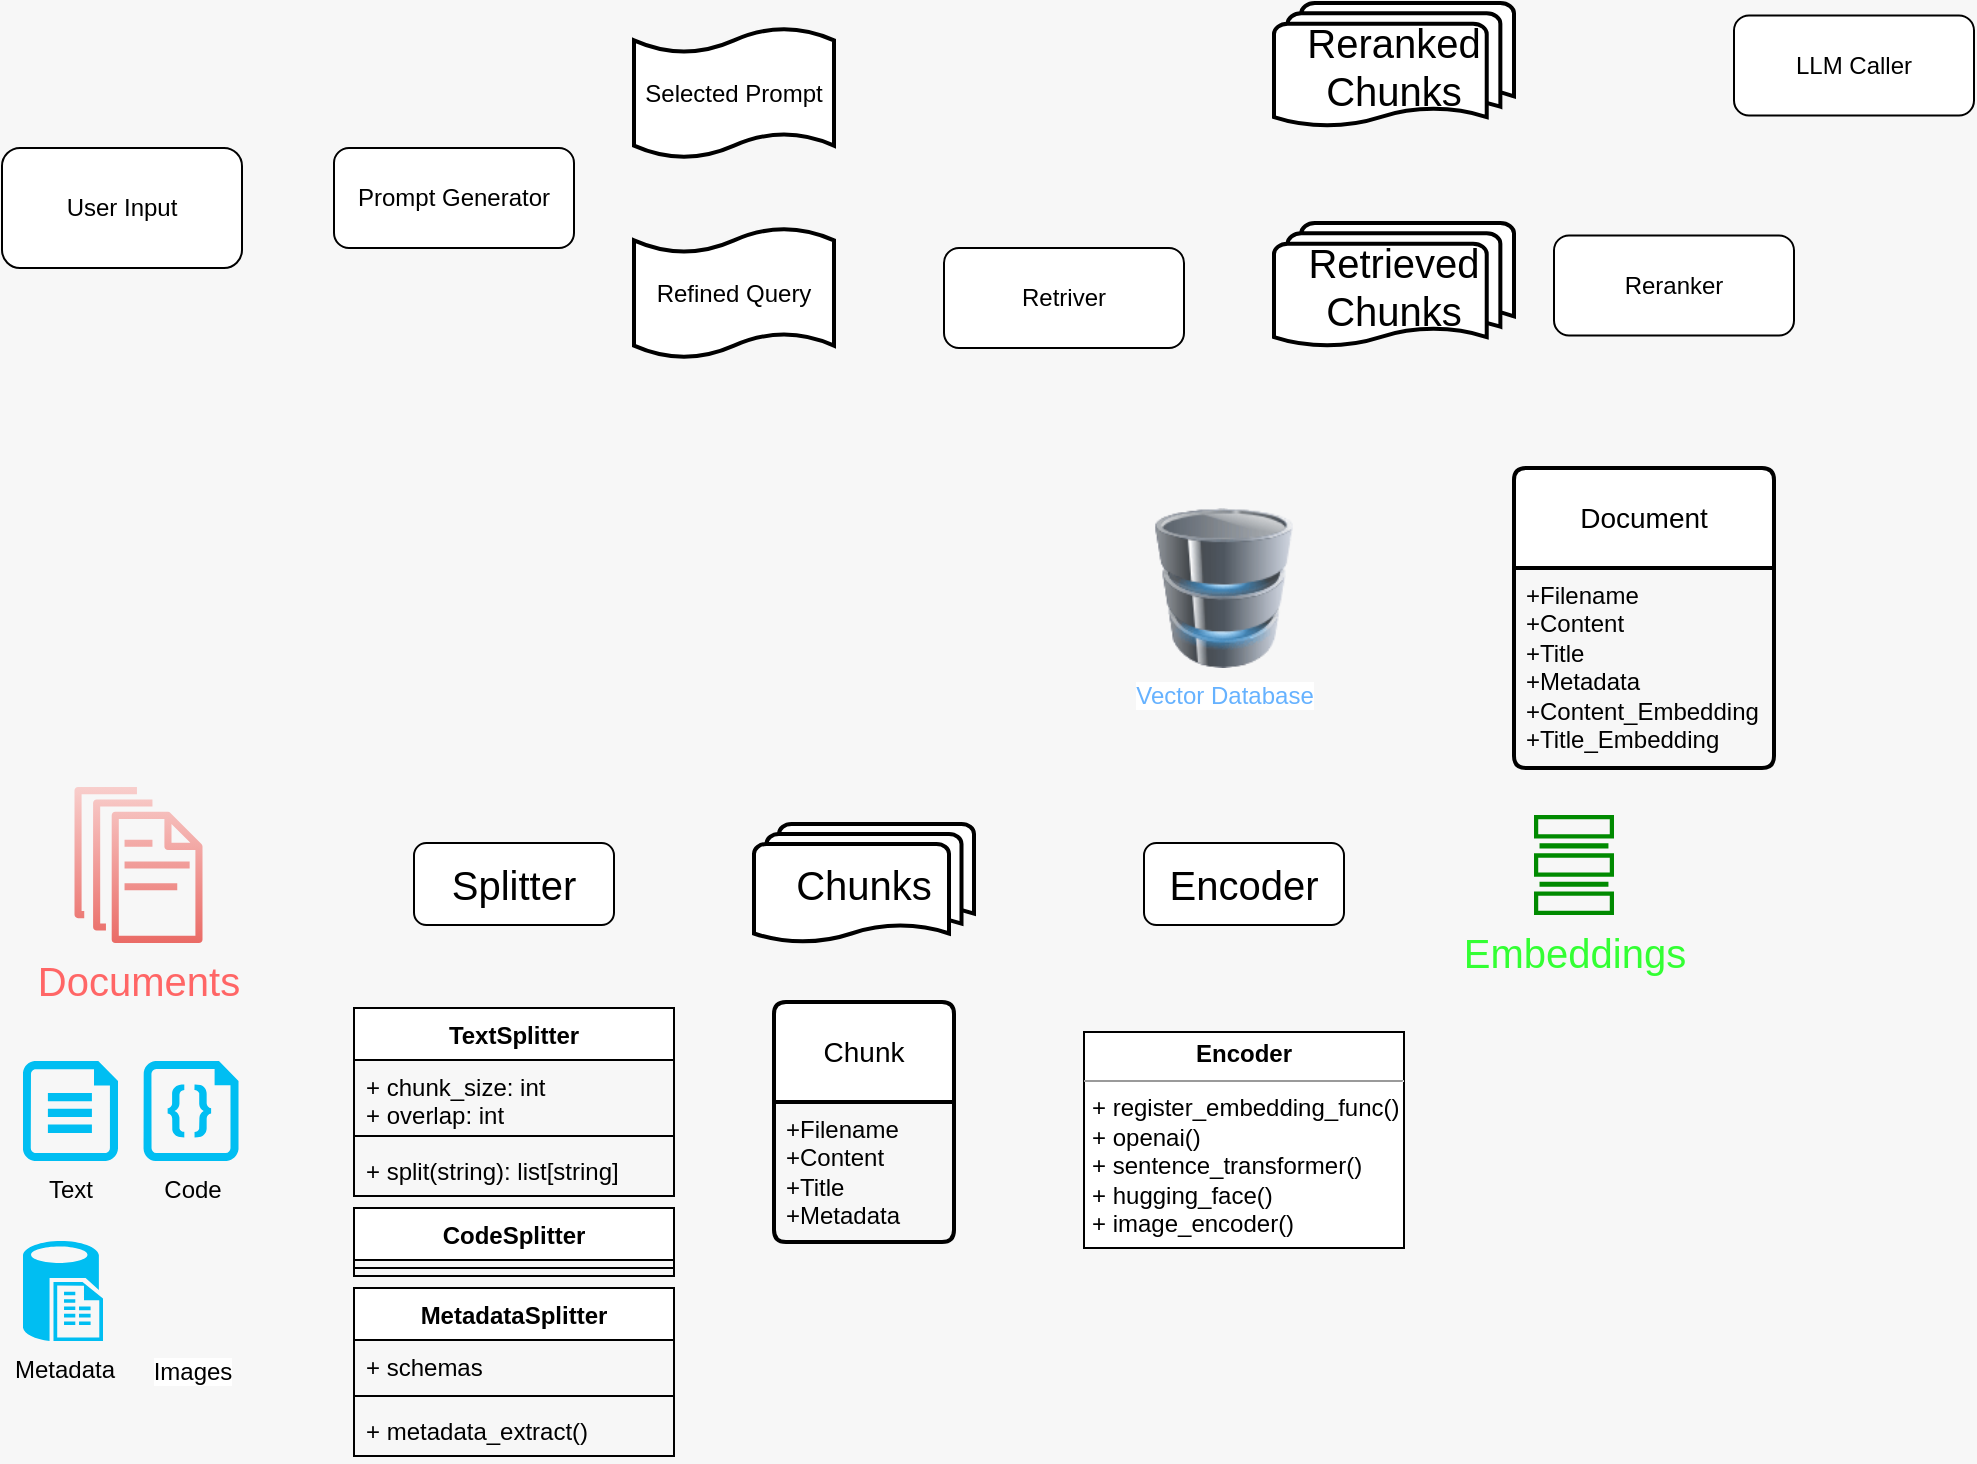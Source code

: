 <mxfile version="23.1.1" type="github">
  <diagram id="6a731a19-8d31-9384-78a2-239565b7b9f0" name="Page-1">
    <mxGraphModel dx="1434" dy="770" grid="1" gridSize="10" guides="1" tooltips="1" connect="1" arrows="1" fold="1" page="1" pageScale="1" pageWidth="1169" pageHeight="827" background="#F7F7F7" math="0" shadow="0">
      <root>
        <mxCell id="0" />
        <mxCell id="1" parent="0" />
        <mxCell id="F0DF5Nve_Ln5ljsZZCzn-12" value="Chunks" style="strokeWidth=2;html=1;shape=mxgraph.flowchart.multi-document;whiteSpace=wrap;fontSize=20;" vertex="1" parent="1">
          <mxGeometry x="430" y="498" width="110" height="60" as="geometry" />
        </mxCell>
        <mxCell id="F0DF5Nve_Ln5ljsZZCzn-24" value="Splitter" style="rounded=1;whiteSpace=wrap;html=1;fontSize=20;" vertex="1" parent="1">
          <mxGeometry x="260" y="507.5" width="100" height="41" as="geometry" />
        </mxCell>
        <mxCell id="F0DF5Nve_Ln5ljsZZCzn-26" value="&lt;font color=&quot;#ff6666&quot; style=&quot;font-size: 20px;&quot;&gt;Documents&lt;/font&gt;" style="sketch=0;outlineConnect=0;dashed=0;verticalLabelPosition=bottom;verticalAlign=top;align=center;html=1;fontSize=20;fontStyle=0;aspect=fixed;pointerEvents=1;shape=mxgraph.aws4.documents;fillColor=#f8cecc;strokeColor=#b85450;gradientColor=#ea6b66;" vertex="1" parent="1">
          <mxGeometry x="90.25" y="479.5" width="64" height="78" as="geometry" />
        </mxCell>
        <mxCell id="F0DF5Nve_Ln5ljsZZCzn-28" value="Encoder" style="rounded=1;whiteSpace=wrap;html=1;fontSize=20;" vertex="1" parent="1">
          <mxGeometry x="625" y="507.5" width="100" height="41" as="geometry" />
        </mxCell>
        <mxCell id="F0DF5Nve_Ln5ljsZZCzn-29" value="&lt;font color=&quot;#33ff33&quot; style=&quot;font-size: 20px;&quot;&gt;Embeddings&lt;/font&gt;" style="sketch=0;pointerEvents=1;shadow=0;dashed=0;html=1;strokeColor=#005700;fillColor=#008a00;labelPosition=center;verticalLabelPosition=bottom;verticalAlign=top;align=center;outlineConnect=0;shape=mxgraph.veeam2.datastore_empty;fontColor=#ffffff;aspect=fixed;fontSize=20;" vertex="1" parent="1">
          <mxGeometry x="820" y="493.5" width="40" height="50" as="geometry" />
        </mxCell>
        <mxCell id="F0DF5Nve_Ln5ljsZZCzn-30" value="&lt;font color=&quot;#66b2ff&quot;&gt;Vector Database&lt;/font&gt;" style="image;html=1;image=img/lib/clip_art/computers/Database_128x128.png" vertex="1" parent="1">
          <mxGeometry x="625" y="340" width="80" height="80" as="geometry" />
        </mxCell>
        <mxCell id="F0DF5Nve_Ln5ljsZZCzn-39" value="User Input" style="rounded=1;whiteSpace=wrap;html=1;" vertex="1" parent="1">
          <mxGeometry x="54" y="160" width="120" height="60" as="geometry" />
        </mxCell>
        <mxCell id="F0DF5Nve_Ln5ljsZZCzn-40" value="Prompt Generator" style="rounded=1;whiteSpace=wrap;html=1;" vertex="1" parent="1">
          <mxGeometry x="220" y="160" width="120" height="50" as="geometry" />
        </mxCell>
        <mxCell id="F0DF5Nve_Ln5ljsZZCzn-41" style="edgeStyle=orthogonalEdgeStyle;rounded=0;orthogonalLoop=1;jettySize=auto;html=1;exitX=0.5;exitY=1;exitDx=0;exitDy=0;" edge="1" parent="1" source="F0DF5Nve_Ln5ljsZZCzn-40" target="F0DF5Nve_Ln5ljsZZCzn-40">
          <mxGeometry relative="1" as="geometry" />
        </mxCell>
        <mxCell id="F0DF5Nve_Ln5ljsZZCzn-44" value="Refined Query" style="shape=tape;whiteSpace=wrap;html=1;strokeWidth=2;size=0.19" vertex="1" parent="1">
          <mxGeometry x="370" y="200" width="100" height="65" as="geometry" />
        </mxCell>
        <mxCell id="F0DF5Nve_Ln5ljsZZCzn-45" value="Selected Prompt" style="shape=tape;whiteSpace=wrap;html=1;strokeWidth=2;size=0.19" vertex="1" parent="1">
          <mxGeometry x="370" y="100" width="100" height="65" as="geometry" />
        </mxCell>
        <mxCell id="F0DF5Nve_Ln5ljsZZCzn-46" value="Retriver" style="rounded=1;whiteSpace=wrap;html=1;" vertex="1" parent="1">
          <mxGeometry x="525" y="210" width="120" height="50" as="geometry" />
        </mxCell>
        <mxCell id="F0DF5Nve_Ln5ljsZZCzn-47" value="Retrieved&lt;br&gt;Chunks" style="strokeWidth=2;html=1;shape=mxgraph.flowchart.multi-document;whiteSpace=wrap;fontSize=20;" vertex="1" parent="1">
          <mxGeometry x="690" y="197.5" width="120" height="62.5" as="geometry" />
        </mxCell>
        <mxCell id="F0DF5Nve_Ln5ljsZZCzn-48" value="Reranker" style="rounded=1;whiteSpace=wrap;html=1;" vertex="1" parent="1">
          <mxGeometry x="830" y="203.75" width="120" height="50" as="geometry" />
        </mxCell>
        <mxCell id="F0DF5Nve_Ln5ljsZZCzn-49" value="Reranked&lt;br&gt;Chunks" style="strokeWidth=2;html=1;shape=mxgraph.flowchart.multi-document;whiteSpace=wrap;fontSize=20;" vertex="1" parent="1">
          <mxGeometry x="690" y="87.5" width="120" height="62.5" as="geometry" />
        </mxCell>
        <mxCell id="F0DF5Nve_Ln5ljsZZCzn-50" value="LLM Caller" style="rounded=1;whiteSpace=wrap;html=1;" vertex="1" parent="1">
          <mxGeometry x="920" y="93.75" width="120" height="50" as="geometry" />
        </mxCell>
        <mxCell id="F0DF5Nve_Ln5ljsZZCzn-51" value="Code" style="verticalLabelPosition=bottom;html=1;verticalAlign=top;align=center;strokeColor=none;fillColor=#00BEF2;shape=mxgraph.azure.code_file;pointerEvents=1;" vertex="1" parent="1">
          <mxGeometry x="124.75" y="616.5" width="47.5" height="50" as="geometry" />
        </mxCell>
        <mxCell id="F0DF5Nve_Ln5ljsZZCzn-52" value="Text" style="verticalLabelPosition=bottom;html=1;verticalAlign=top;align=center;strokeColor=none;fillColor=#00BEF2;shape=mxgraph.azure.file;pointerEvents=1;" vertex="1" parent="1">
          <mxGeometry x="64.5" y="616.5" width="47.5" height="50" as="geometry" />
        </mxCell>
        <mxCell id="F0DF5Nve_Ln5ljsZZCzn-53" value="Metadata" style="verticalLabelPosition=bottom;html=1;verticalAlign=top;align=center;strokeColor=none;fillColor=#00BEF2;shape=mxgraph.azure.sql_reporting;" vertex="1" parent="1">
          <mxGeometry x="64.5" y="706.5" width="40" height="50" as="geometry" />
        </mxCell>
        <mxCell id="F0DF5Nve_Ln5ljsZZCzn-62" value="CodeSplitter" style="swimlane;fontStyle=1;align=center;verticalAlign=top;childLayout=stackLayout;horizontal=1;startSize=26;horizontalStack=0;resizeParent=1;resizeParentMax=0;resizeLast=0;collapsible=1;marginBottom=0;whiteSpace=wrap;html=1;" vertex="1" parent="1">
          <mxGeometry x="230" y="690" width="160" height="34" as="geometry" />
        </mxCell>
        <mxCell id="F0DF5Nve_Ln5ljsZZCzn-64" value="" style="line;strokeWidth=1;fillColor=none;align=left;verticalAlign=middle;spacingTop=-1;spacingLeft=3;spacingRight=3;rotatable=0;labelPosition=right;points=[];portConstraint=eastwest;strokeColor=inherit;" vertex="1" parent="F0DF5Nve_Ln5ljsZZCzn-62">
          <mxGeometry y="26" width="160" height="8" as="geometry" />
        </mxCell>
        <mxCell id="F0DF5Nve_Ln5ljsZZCzn-71" value="Images" style="shape=image;html=1;verticalAlign=top;verticalLabelPosition=bottom;labelBackgroundColor=#ffffff;imageAspect=0;aspect=fixed;image=https://cdn4.iconfinder.com/data/icons/essentials-72/24/006_-_Image-128.png" vertex="1" parent="1">
          <mxGeometry x="123" y="706.5" width="51" height="51" as="geometry" />
        </mxCell>
        <mxCell id="F0DF5Nve_Ln5ljsZZCzn-72" value="Chunk" style="swimlane;childLayout=stackLayout;horizontal=1;startSize=50;horizontalStack=0;rounded=1;fontSize=14;fontStyle=0;strokeWidth=2;resizeParent=0;resizeLast=1;shadow=0;dashed=0;align=center;arcSize=4;whiteSpace=wrap;html=1;" vertex="1" parent="1">
          <mxGeometry x="440" y="587" width="90" height="120" as="geometry" />
        </mxCell>
        <mxCell id="F0DF5Nve_Ln5ljsZZCzn-73" value="+Filename&lt;br&gt;+Content&lt;br&gt;+Title&lt;br&gt;+Metadata" style="align=left;strokeColor=none;fillColor=none;spacingLeft=4;fontSize=12;verticalAlign=top;resizable=0;rotatable=0;part=1;html=1;" vertex="1" parent="F0DF5Nve_Ln5ljsZZCzn-72">
          <mxGeometry y="50" width="90" height="70" as="geometry" />
        </mxCell>
        <mxCell id="F0DF5Nve_Ln5ljsZZCzn-74" value="Document" style="swimlane;childLayout=stackLayout;horizontal=1;startSize=50;horizontalStack=0;rounded=1;fontSize=14;fontStyle=0;strokeWidth=2;resizeParent=0;resizeLast=1;shadow=0;dashed=0;align=center;arcSize=4;whiteSpace=wrap;html=1;" vertex="1" parent="1">
          <mxGeometry x="810" y="320" width="130" height="150" as="geometry" />
        </mxCell>
        <mxCell id="F0DF5Nve_Ln5ljsZZCzn-75" value="+Filename&lt;br&gt;+Content&lt;br&gt;+Title&lt;br&gt;+Metadata&lt;br&gt;+Content_Embedding&lt;br&gt;+Title_Embedding" style="align=left;strokeColor=none;fillColor=none;spacingLeft=4;fontSize=12;verticalAlign=top;resizable=0;rotatable=0;part=1;html=1;" vertex="1" parent="F0DF5Nve_Ln5ljsZZCzn-74">
          <mxGeometry y="50" width="130" height="100" as="geometry" />
        </mxCell>
        <mxCell id="F0DF5Nve_Ln5ljsZZCzn-81" value="&lt;p style=&quot;margin:0px;margin-top:4px;text-align:center;&quot;&gt;&lt;b&gt;Encoder&lt;/b&gt;&lt;/p&gt;&lt;hr size=&quot;1&quot;&gt;&lt;p style=&quot;margin:0px;margin-left:4px;&quot;&gt;+ register_embedding_func()&lt;/p&gt;&lt;p style=&quot;margin:0px;margin-left:4px;&quot;&gt;+ openai()&lt;/p&gt;&lt;p style=&quot;margin:0px;margin-left:4px;&quot;&gt;&lt;span style=&quot;background-color: initial;&quot;&gt;+ sentence_transformer()&lt;/span&gt;&lt;br&gt;&lt;/p&gt;&lt;p style=&quot;margin:0px;margin-left:4px;&quot;&gt;&lt;span style=&quot;background-color: initial;&quot;&gt;+ hugging_face()&lt;/span&gt;&lt;/p&gt;&lt;p style=&quot;margin:0px;margin-left:4px;&quot;&gt;&lt;span style=&quot;background-color: initial;&quot;&gt;+ image_encoder()&lt;/span&gt;&lt;/p&gt;" style="verticalAlign=top;align=left;overflow=fill;fontSize=12;fontFamily=Helvetica;html=1;whiteSpace=wrap;" vertex="1" parent="1">
          <mxGeometry x="595" y="602" width="160" height="108" as="geometry" />
        </mxCell>
        <mxCell id="F0DF5Nve_Ln5ljsZZCzn-82" value="TextSplitter" style="swimlane;fontStyle=1;align=center;verticalAlign=top;childLayout=stackLayout;horizontal=1;startSize=26;horizontalStack=0;resizeParent=1;resizeParentMax=0;resizeLast=0;collapsible=1;marginBottom=0;whiteSpace=wrap;html=1;" vertex="1" parent="1">
          <mxGeometry x="230" y="590" width="160" height="94" as="geometry" />
        </mxCell>
        <mxCell id="F0DF5Nve_Ln5ljsZZCzn-83" value="+ chunk_size: int&lt;br&gt;+ overlap: int" style="text;strokeColor=none;fillColor=none;align=left;verticalAlign=top;spacingLeft=4;spacingRight=4;overflow=hidden;rotatable=0;points=[[0,0.5],[1,0.5]];portConstraint=eastwest;whiteSpace=wrap;html=1;" vertex="1" parent="F0DF5Nve_Ln5ljsZZCzn-82">
          <mxGeometry y="26" width="160" height="34" as="geometry" />
        </mxCell>
        <mxCell id="F0DF5Nve_Ln5ljsZZCzn-84" value="" style="line;strokeWidth=1;fillColor=none;align=left;verticalAlign=middle;spacingTop=-1;spacingLeft=3;spacingRight=3;rotatable=0;labelPosition=right;points=[];portConstraint=eastwest;strokeColor=inherit;" vertex="1" parent="F0DF5Nve_Ln5ljsZZCzn-82">
          <mxGeometry y="60" width="160" height="8" as="geometry" />
        </mxCell>
        <mxCell id="F0DF5Nve_Ln5ljsZZCzn-85" value="+ split(string): list[string]" style="text;strokeColor=none;fillColor=none;align=left;verticalAlign=top;spacingLeft=4;spacingRight=4;overflow=hidden;rotatable=0;points=[[0,0.5],[1,0.5]];portConstraint=eastwest;whiteSpace=wrap;html=1;" vertex="1" parent="F0DF5Nve_Ln5ljsZZCzn-82">
          <mxGeometry y="68" width="160" height="26" as="geometry" />
        </mxCell>
        <mxCell id="F0DF5Nve_Ln5ljsZZCzn-86" value="MetadataSplitter" style="swimlane;fontStyle=1;align=center;verticalAlign=top;childLayout=stackLayout;horizontal=1;startSize=26;horizontalStack=0;resizeParent=1;resizeParentMax=0;resizeLast=0;collapsible=1;marginBottom=0;whiteSpace=wrap;html=1;" vertex="1" parent="1">
          <mxGeometry x="230" y="730" width="160" height="84" as="geometry" />
        </mxCell>
        <mxCell id="F0DF5Nve_Ln5ljsZZCzn-87" value="+ schemas" style="text;strokeColor=none;fillColor=none;align=left;verticalAlign=top;spacingLeft=4;spacingRight=4;overflow=hidden;rotatable=0;points=[[0,0.5],[1,0.5]];portConstraint=eastwest;whiteSpace=wrap;html=1;" vertex="1" parent="F0DF5Nve_Ln5ljsZZCzn-86">
          <mxGeometry y="26" width="160" height="24" as="geometry" />
        </mxCell>
        <mxCell id="F0DF5Nve_Ln5ljsZZCzn-88" value="" style="line;strokeWidth=1;fillColor=none;align=left;verticalAlign=middle;spacingTop=-1;spacingLeft=3;spacingRight=3;rotatable=0;labelPosition=right;points=[];portConstraint=eastwest;strokeColor=inherit;" vertex="1" parent="F0DF5Nve_Ln5ljsZZCzn-86">
          <mxGeometry y="50" width="160" height="8" as="geometry" />
        </mxCell>
        <mxCell id="F0DF5Nve_Ln5ljsZZCzn-89" value="+ metadata_extract()" style="text;strokeColor=none;fillColor=none;align=left;verticalAlign=top;spacingLeft=4;spacingRight=4;overflow=hidden;rotatable=0;points=[[0,0.5],[1,0.5]];portConstraint=eastwest;whiteSpace=wrap;html=1;" vertex="1" parent="F0DF5Nve_Ln5ljsZZCzn-86">
          <mxGeometry y="58" width="160" height="26" as="geometry" />
        </mxCell>
      </root>
    </mxGraphModel>
  </diagram>
</mxfile>
